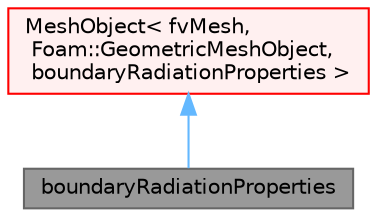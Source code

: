 digraph "boundaryRadiationProperties"
{
 // LATEX_PDF_SIZE
  bgcolor="transparent";
  edge [fontname=Helvetica,fontsize=10,labelfontname=Helvetica,labelfontsize=10];
  node [fontname=Helvetica,fontsize=10,shape=box,height=0.2,width=0.4];
  Node1 [id="Node000001",label="boundaryRadiationProperties",height=0.2,width=0.4,color="gray40", fillcolor="grey60", style="filled", fontcolor="black",tooltip="Boundary radiation properties holder."];
  Node2 -> Node1 [id="edge1_Node000001_Node000002",dir="back",color="steelblue1",style="solid",tooltip=" "];
  Node2 [id="Node000002",label="MeshObject\< fvMesh,\l Foam::GeometricMeshObject,\l boundaryRadiationProperties \>",height=0.2,width=0.4,color="red", fillcolor="#FFF0F0", style="filled",URL="$classFoam_1_1MeshObject.html",tooltip=" "];
}

